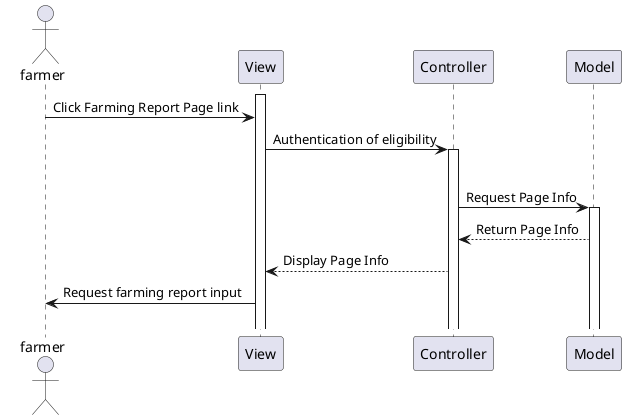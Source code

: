 @startuml

actor farmer as farmer 
participant View as view
participant Controller as controller
participant Model as model

activate view

    farmer -> view : Click Farming Report Page link
    view -> controller: Authentication of eligibility
    activate controller
    alt farmer eligible
    controller -> model: Request Page Info
    activate model
    model --> controller: Return Page Info
    controller --> view: Display Page Info
    view -> farmer: Request farming report input

else view ->






@enduml